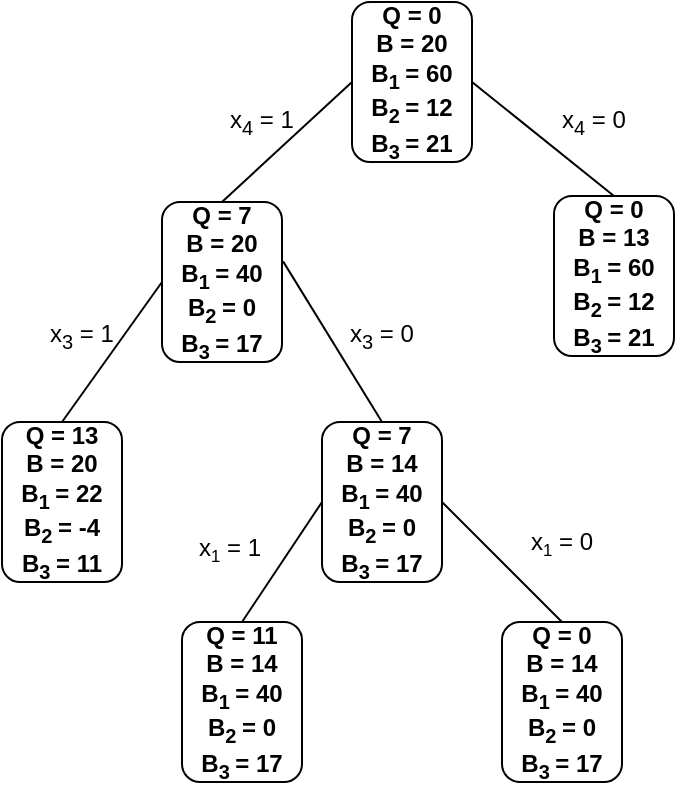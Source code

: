 <mxfile version="14.5.0" type="github">
  <diagram id="fD708KUdjpPGhF3gytjl" name="Page-1">
    <mxGraphModel dx="513" dy="292" grid="1" gridSize="10" guides="1" tooltips="1" connect="1" arrows="1" fold="1" page="1" pageScale="1" pageWidth="850" pageHeight="1100" math="0" shadow="0">
      <root>
        <mxCell id="0" />
        <mxCell id="1" parent="0" />
        <mxCell id="OLhP95PPrDx5MWgwO1T--5" value="&lt;b&gt;Q = 0&lt;br&gt;B = 20&lt;br&gt;B&lt;sub&gt;1&amp;nbsp;&lt;/sub&gt;= 60&lt;br&gt;B&lt;sub&gt;2&amp;nbsp;&lt;/sub&gt;= 12&lt;br&gt;B&lt;sub&gt;3&amp;nbsp;&lt;/sub&gt;= 21&lt;/b&gt;" style="rounded=1;whiteSpace=wrap;html=1;" vertex="1" parent="1">
          <mxGeometry x="395" y="30" width="60" height="80" as="geometry" />
        </mxCell>
        <mxCell id="OLhP95PPrDx5MWgwO1T--6" value="&lt;b&gt;Q = 7&lt;br&gt;B = 20&lt;br&gt;B&lt;sub&gt;1&amp;nbsp;&lt;/sub&gt;= 40&lt;br&gt;B&lt;sub&gt;2&amp;nbsp;&lt;/sub&gt;= 0&lt;br&gt;B&lt;sub&gt;3&amp;nbsp;&lt;/sub&gt;= 17&lt;/b&gt;" style="rounded=1;whiteSpace=wrap;html=1;" vertex="1" parent="1">
          <mxGeometry x="300" y="130" width="60" height="80" as="geometry" />
        </mxCell>
        <mxCell id="OLhP95PPrDx5MWgwO1T--10" value="" style="endArrow=none;html=1;entryX=0;entryY=0.5;entryDx=0;entryDy=0;exitX=0.5;exitY=0;exitDx=0;exitDy=0;" edge="1" parent="1" source="OLhP95PPrDx5MWgwO1T--6" target="OLhP95PPrDx5MWgwO1T--5">
          <mxGeometry width="50" height="50" relative="1" as="geometry">
            <mxPoint x="410" y="130" as="sourcePoint" />
            <mxPoint x="460" y="80" as="targetPoint" />
          </mxGeometry>
        </mxCell>
        <mxCell id="OLhP95PPrDx5MWgwO1T--11" value="x&lt;sub&gt;4&lt;/sub&gt;&amp;nbsp;= 1" style="text;html=1;strokeColor=none;fillColor=none;align=center;verticalAlign=middle;whiteSpace=wrap;rounded=0;rotation=0;" vertex="1" parent="1">
          <mxGeometry x="330" y="80" width="40" height="20" as="geometry" />
        </mxCell>
        <mxCell id="OLhP95PPrDx5MWgwO1T--12" value="&lt;b&gt;Q = 0&lt;br&gt;B = 13&lt;br&gt;B&lt;sub&gt;1&amp;nbsp;&lt;/sub&gt;= 60&lt;br&gt;B&lt;sub&gt;2&amp;nbsp;&lt;/sub&gt;= 12&lt;br&gt;B&lt;sub&gt;3&amp;nbsp;&lt;/sub&gt;= 21&lt;/b&gt;" style="rounded=1;whiteSpace=wrap;html=1;" vertex="1" parent="1">
          <mxGeometry x="496" y="127" width="60" height="80" as="geometry" />
        </mxCell>
        <mxCell id="OLhP95PPrDx5MWgwO1T--13" value="" style="endArrow=none;html=1;entryX=1;entryY=0.5;entryDx=0;entryDy=0;exitX=0.5;exitY=0;exitDx=0;exitDy=0;" edge="1" parent="1" source="OLhP95PPrDx5MWgwO1T--12" target="OLhP95PPrDx5MWgwO1T--5">
          <mxGeometry width="50" height="50" relative="1" as="geometry">
            <mxPoint x="483" y="152" as="sourcePoint" />
            <mxPoint x="548" y="92" as="targetPoint" />
          </mxGeometry>
        </mxCell>
        <mxCell id="OLhP95PPrDx5MWgwO1T--14" value="x&lt;sub&gt;4&lt;/sub&gt;&amp;nbsp;= 0" style="text;html=1;strokeColor=none;fillColor=none;align=center;verticalAlign=middle;whiteSpace=wrap;rounded=0;rotation=0;" vertex="1" parent="1">
          <mxGeometry x="496" y="80" width="40" height="20" as="geometry" />
        </mxCell>
        <mxCell id="OLhP95PPrDx5MWgwO1T--15" value="&lt;b&gt;Q = 13&lt;br&gt;B = 20&lt;br&gt;B&lt;sub&gt;1&amp;nbsp;&lt;/sub&gt;= 22&lt;br&gt;B&lt;sub&gt;2&amp;nbsp;&lt;/sub&gt;= -4&lt;br&gt;B&lt;sub&gt;3&amp;nbsp;&lt;/sub&gt;= 11&lt;/b&gt;" style="rounded=1;whiteSpace=wrap;html=1;" vertex="1" parent="1">
          <mxGeometry x="220" y="240" width="60" height="80" as="geometry" />
        </mxCell>
        <mxCell id="OLhP95PPrDx5MWgwO1T--16" value="&lt;b&gt;Q = 7&lt;br&gt;B = 14&lt;br&gt;B&lt;sub&gt;1&amp;nbsp;&lt;/sub&gt;= 40&lt;br&gt;B&lt;sub&gt;2&amp;nbsp;&lt;/sub&gt;= 0&lt;br&gt;B&lt;sub&gt;3&amp;nbsp;&lt;/sub&gt;= 17&lt;/b&gt;" style="rounded=1;whiteSpace=wrap;html=1;" vertex="1" parent="1">
          <mxGeometry x="380" y="240" width="60" height="80" as="geometry" />
        </mxCell>
        <mxCell id="OLhP95PPrDx5MWgwO1T--17" value="" style="endArrow=none;html=1;entryX=0;entryY=0.5;entryDx=0;entryDy=0;exitX=0.5;exitY=0;exitDx=0;exitDy=0;" edge="1" parent="1" source="OLhP95PPrDx5MWgwO1T--15" target="OLhP95PPrDx5MWgwO1T--6">
          <mxGeometry width="50" height="50" relative="1" as="geometry">
            <mxPoint x="410" y="330" as="sourcePoint" />
            <mxPoint x="460" y="280" as="targetPoint" />
          </mxGeometry>
        </mxCell>
        <mxCell id="OLhP95PPrDx5MWgwO1T--18" value="" style="endArrow=none;html=1;entryX=1.009;entryY=0.371;entryDx=0;entryDy=0;exitX=0.5;exitY=0;exitDx=0;exitDy=0;entryPerimeter=0;" edge="1" parent="1" source="OLhP95PPrDx5MWgwO1T--16" target="OLhP95PPrDx5MWgwO1T--6">
          <mxGeometry width="50" height="50" relative="1" as="geometry">
            <mxPoint x="351" y="235" as="sourcePoint" />
            <mxPoint x="401" y="165" as="targetPoint" />
          </mxGeometry>
        </mxCell>
        <mxCell id="OLhP95PPrDx5MWgwO1T--19" value="x&lt;sub&gt;3&lt;/sub&gt;&amp;nbsp;= 1" style="text;html=1;strokeColor=none;fillColor=none;align=center;verticalAlign=middle;whiteSpace=wrap;rounded=0;rotation=0;" vertex="1" parent="1">
          <mxGeometry x="240" y="187" width="40" height="20" as="geometry" />
        </mxCell>
        <mxCell id="OLhP95PPrDx5MWgwO1T--20" value="x&lt;sub&gt;3&lt;/sub&gt;&amp;nbsp;= 0" style="text;html=1;strokeColor=none;fillColor=none;align=center;verticalAlign=middle;whiteSpace=wrap;rounded=0;rotation=0;" vertex="1" parent="1">
          <mxGeometry x="390" y="187" width="40" height="20" as="geometry" />
        </mxCell>
        <mxCell id="OLhP95PPrDx5MWgwO1T--21" value="&lt;b&gt;Q = 11&lt;br&gt;B = 14&lt;br&gt;B&lt;sub&gt;1&amp;nbsp;&lt;/sub&gt;= 40&lt;br&gt;B&lt;sub&gt;2&amp;nbsp;&lt;/sub&gt;= 0&lt;br&gt;B&lt;sub&gt;3&amp;nbsp;&lt;/sub&gt;= 17&lt;/b&gt;" style="rounded=1;whiteSpace=wrap;html=1;" vertex="1" parent="1">
          <mxGeometry x="310" y="340" width="60" height="80" as="geometry" />
        </mxCell>
        <mxCell id="OLhP95PPrDx5MWgwO1T--22" value="&lt;b&gt;Q = 0&lt;br&gt;B = 14&lt;br&gt;B&lt;sub&gt;1&amp;nbsp;&lt;/sub&gt;= 40&lt;br&gt;B&lt;sub&gt;2&amp;nbsp;&lt;/sub&gt;= 0&lt;br&gt;B&lt;sub&gt;3&amp;nbsp;&lt;/sub&gt;= 17&lt;/b&gt;" style="rounded=1;whiteSpace=wrap;html=1;" vertex="1" parent="1">
          <mxGeometry x="470" y="340" width="60" height="80" as="geometry" />
        </mxCell>
        <mxCell id="OLhP95PPrDx5MWgwO1T--23" value="" style="endArrow=none;html=1;entryX=0;entryY=0.5;entryDx=0;entryDy=0;exitX=0.5;exitY=0;exitDx=0;exitDy=0;" edge="1" parent="1" source="OLhP95PPrDx5MWgwO1T--21" target="OLhP95PPrDx5MWgwO1T--16">
          <mxGeometry width="50" height="50" relative="1" as="geometry">
            <mxPoint x="410" y="320" as="sourcePoint" />
            <mxPoint x="460" y="270" as="targetPoint" />
          </mxGeometry>
        </mxCell>
        <mxCell id="OLhP95PPrDx5MWgwO1T--25" value="" style="endArrow=none;html=1;entryX=1;entryY=0.5;entryDx=0;entryDy=0;exitX=0.5;exitY=0;exitDx=0;exitDy=0;" edge="1" parent="1" source="OLhP95PPrDx5MWgwO1T--22" target="OLhP95PPrDx5MWgwO1T--16">
          <mxGeometry width="50" height="50" relative="1" as="geometry">
            <mxPoint x="504" y="323" as="sourcePoint" />
            <mxPoint x="544" y="263" as="targetPoint" />
          </mxGeometry>
        </mxCell>
        <mxCell id="OLhP95PPrDx5MWgwO1T--26" value="x&lt;span style=&quot;font-size: 10px&quot;&gt;&lt;sub&gt;1&lt;/sub&gt;&lt;/span&gt;&amp;nbsp;= 1" style="text;html=1;strokeColor=none;fillColor=none;align=center;verticalAlign=middle;whiteSpace=wrap;rounded=0;rotation=0;" vertex="1" parent="1">
          <mxGeometry x="314" y="293" width="40" height="20" as="geometry" />
        </mxCell>
        <mxCell id="OLhP95PPrDx5MWgwO1T--27" value="x&lt;span style=&quot;font-size: 10px&quot;&gt;&lt;sub&gt;1&lt;/sub&gt;&lt;/span&gt;&amp;nbsp;= 0" style="text;html=1;strokeColor=none;fillColor=none;align=center;verticalAlign=middle;whiteSpace=wrap;rounded=0;rotation=0;" vertex="1" parent="1">
          <mxGeometry x="480" y="290" width="40" height="20" as="geometry" />
        </mxCell>
      </root>
    </mxGraphModel>
  </diagram>
</mxfile>
